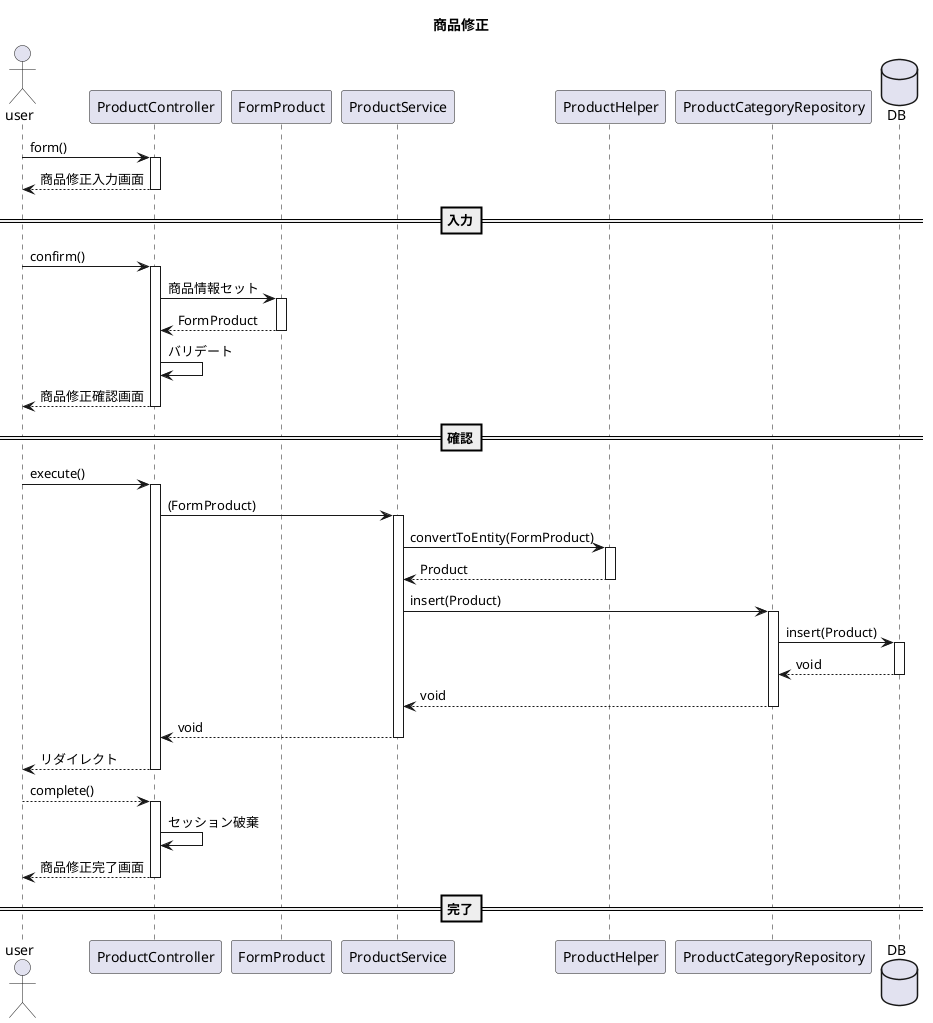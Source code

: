 @startuml
title 商品修正
actor user
participant ProductController as Controller
participant FormProduct as Form
participant ProductService as Service
participant ProductHelper as Helper
participant ProductCategoryRepository as Repository
database DB


user -> Controller++:form()
user <-- Controller--:商品修正入力画面
==入力==
user -> Controller++:confirm()
Controller -> Form++:商品情報セット
Controller <-- Form--:FormProduct
Controller -> Controller:バリデート
user <-- Controller--:商品修正確認画面
==確認==
user -> Controller++:execute()
Controller -> Service++:(FormProduct)
Service -> Helper++:convertToEntity(FormProduct)
Service <-- Helper--:Product
Service -> Repository++:insert(Product)
Repository -> DB++:insert(Product)
Repository <-- DB--:void
Service <-- Repository--:void
Controller <-- Service--:void
user <-- Controller--:リダイレクト
user --> Controller++:complete()
Controller -> Controller:セッション破棄
user <-- Controller--:商品修正完了画面
==完了==
@enduml